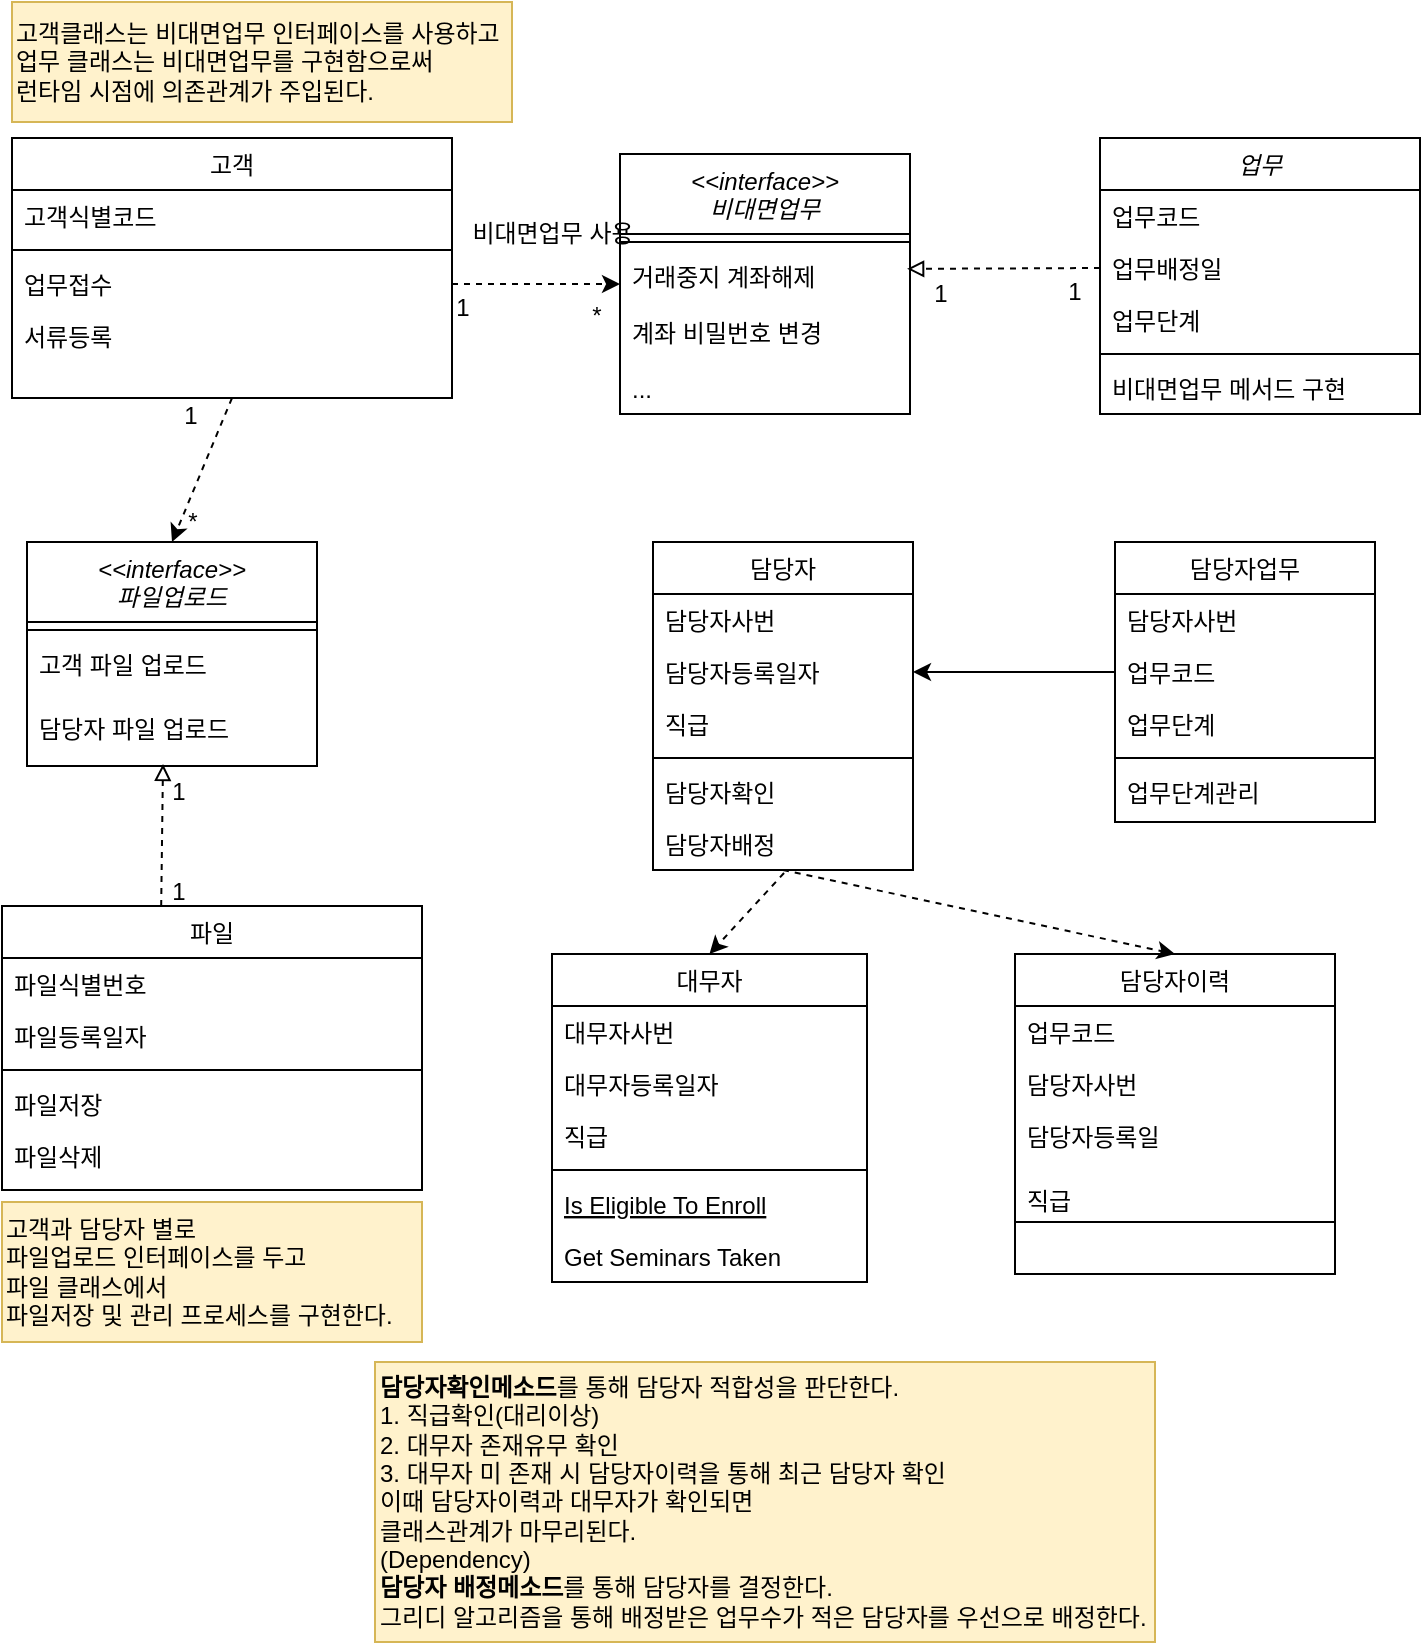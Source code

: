 <mxfile version="22.1.11" type="github">
  <diagram id="C5RBs43oDa-KdzZeNtuy" name="Page-1">
    <mxGraphModel dx="1194" dy="798" grid="1" gridSize="10" guides="1" tooltips="1" connect="1" arrows="1" fold="1" page="1" pageScale="1" pageWidth="827" pageHeight="1169" math="0" shadow="0">
      <root>
        <mxCell id="WIyWlLk6GJQsqaUBKTNV-0" />
        <mxCell id="WIyWlLk6GJQsqaUBKTNV-1" parent="WIyWlLk6GJQsqaUBKTNV-0" />
        <mxCell id="zkfFHV4jXpPFQw0GAbJ--0" value="업무" style="swimlane;fontStyle=2;align=center;verticalAlign=top;childLayout=stackLayout;horizontal=1;startSize=26;horizontalStack=0;resizeParent=1;resizeLast=0;collapsible=1;marginBottom=0;rounded=0;shadow=0;strokeWidth=1;" parent="WIyWlLk6GJQsqaUBKTNV-1" vertex="1">
          <mxGeometry x="564" y="78" width="160" height="138" as="geometry">
            <mxRectangle x="230" y="140" width="160" height="26" as="alternateBounds" />
          </mxGeometry>
        </mxCell>
        <mxCell id="zkfFHV4jXpPFQw0GAbJ--1" value="업무코드" style="text;align=left;verticalAlign=top;spacingLeft=4;spacingRight=4;overflow=hidden;rotatable=0;points=[[0,0.5],[1,0.5]];portConstraint=eastwest;" parent="zkfFHV4jXpPFQw0GAbJ--0" vertex="1">
          <mxGeometry y="26" width="160" height="26" as="geometry" />
        </mxCell>
        <mxCell id="zkfFHV4jXpPFQw0GAbJ--2" value="업무배정일" style="text;align=left;verticalAlign=top;spacingLeft=4;spacingRight=4;overflow=hidden;rotatable=0;points=[[0,0.5],[1,0.5]];portConstraint=eastwest;rounded=0;shadow=0;html=0;" parent="zkfFHV4jXpPFQw0GAbJ--0" vertex="1">
          <mxGeometry y="52" width="160" height="26" as="geometry" />
        </mxCell>
        <mxCell id="zkfFHV4jXpPFQw0GAbJ--3" value="업무단계" style="text;align=left;verticalAlign=top;spacingLeft=4;spacingRight=4;overflow=hidden;rotatable=0;points=[[0,0.5],[1,0.5]];portConstraint=eastwest;rounded=0;shadow=0;html=0;" parent="zkfFHV4jXpPFQw0GAbJ--0" vertex="1">
          <mxGeometry y="78" width="160" height="26" as="geometry" />
        </mxCell>
        <mxCell id="zkfFHV4jXpPFQw0GAbJ--4" value="" style="line;html=1;strokeWidth=1;align=left;verticalAlign=middle;spacingTop=-1;spacingLeft=3;spacingRight=3;rotatable=0;labelPosition=right;points=[];portConstraint=eastwest;" parent="zkfFHV4jXpPFQw0GAbJ--0" vertex="1">
          <mxGeometry y="104" width="160" height="8" as="geometry" />
        </mxCell>
        <mxCell id="zkfFHV4jXpPFQw0GAbJ--5" value="비대면업무 메서드 구현" style="text;align=left;verticalAlign=top;spacingLeft=4;spacingRight=4;overflow=hidden;rotatable=0;points=[[0,0.5],[1,0.5]];portConstraint=eastwest;" parent="zkfFHV4jXpPFQw0GAbJ--0" vertex="1">
          <mxGeometry y="112" width="160" height="26" as="geometry" />
        </mxCell>
        <mxCell id="zkfFHV4jXpPFQw0GAbJ--6" value="파일" style="swimlane;fontStyle=0;align=center;verticalAlign=top;childLayout=stackLayout;horizontal=1;startSize=26;horizontalStack=0;resizeParent=1;resizeLast=0;collapsible=1;marginBottom=0;rounded=0;shadow=0;strokeWidth=1;" parent="WIyWlLk6GJQsqaUBKTNV-1" vertex="1">
          <mxGeometry x="15" y="462" width="210" height="142" as="geometry">
            <mxRectangle x="130" y="380" width="160" height="26" as="alternateBounds" />
          </mxGeometry>
        </mxCell>
        <mxCell id="zkfFHV4jXpPFQw0GAbJ--7" value="파일식별번호" style="text;align=left;verticalAlign=top;spacingLeft=4;spacingRight=4;overflow=hidden;rotatable=0;points=[[0,0.5],[1,0.5]];portConstraint=eastwest;" parent="zkfFHV4jXpPFQw0GAbJ--6" vertex="1">
          <mxGeometry y="26" width="210" height="26" as="geometry" />
        </mxCell>
        <mxCell id="zkfFHV4jXpPFQw0GAbJ--8" value="파일등록일자" style="text;align=left;verticalAlign=top;spacingLeft=4;spacingRight=4;overflow=hidden;rotatable=0;points=[[0,0.5],[1,0.5]];portConstraint=eastwest;rounded=0;shadow=0;html=0;" parent="zkfFHV4jXpPFQw0GAbJ--6" vertex="1">
          <mxGeometry y="52" width="210" height="26" as="geometry" />
        </mxCell>
        <mxCell id="zkfFHV4jXpPFQw0GAbJ--9" value="" style="line;html=1;strokeWidth=1;align=left;verticalAlign=middle;spacingTop=-1;spacingLeft=3;spacingRight=3;rotatable=0;labelPosition=right;points=[];portConstraint=eastwest;" parent="zkfFHV4jXpPFQw0GAbJ--6" vertex="1">
          <mxGeometry y="78" width="210" height="8" as="geometry" />
        </mxCell>
        <mxCell id="zkfFHV4jXpPFQw0GAbJ--10" value="파일저장" style="text;align=left;verticalAlign=top;spacingLeft=4;spacingRight=4;overflow=hidden;rotatable=0;points=[[0,0.5],[1,0.5]];portConstraint=eastwest;fontStyle=0" parent="zkfFHV4jXpPFQw0GAbJ--6" vertex="1">
          <mxGeometry y="86" width="210" height="26" as="geometry" />
        </mxCell>
        <mxCell id="zkfFHV4jXpPFQw0GAbJ--11" value="파일삭제" style="text;align=left;verticalAlign=top;spacingLeft=4;spacingRight=4;overflow=hidden;rotatable=0;points=[[0,0.5],[1,0.5]];portConstraint=eastwest;" parent="zkfFHV4jXpPFQw0GAbJ--6" vertex="1">
          <mxGeometry y="112" width="210" height="26" as="geometry" />
        </mxCell>
        <mxCell id="zkfFHV4jXpPFQw0GAbJ--13" value="담당자이력" style="swimlane;fontStyle=0;align=center;verticalAlign=top;childLayout=stackLayout;horizontal=1;startSize=26;horizontalStack=0;resizeParent=1;resizeLast=0;collapsible=1;marginBottom=0;rounded=0;shadow=0;strokeWidth=1;" parent="WIyWlLk6GJQsqaUBKTNV-1" vertex="1">
          <mxGeometry x="521.5" y="486" width="160" height="160" as="geometry">
            <mxRectangle x="340" y="380" width="170" height="26" as="alternateBounds" />
          </mxGeometry>
        </mxCell>
        <mxCell id="zkfFHV4jXpPFQw0GAbJ--14" value="업무코드" style="text;align=left;verticalAlign=top;spacingLeft=4;spacingRight=4;overflow=hidden;rotatable=0;points=[[0,0.5],[1,0.5]];portConstraint=eastwest;" parent="zkfFHV4jXpPFQw0GAbJ--13" vertex="1">
          <mxGeometry y="26" width="160" height="26" as="geometry" />
        </mxCell>
        <mxCell id="fTCJYqOAzkWOMCg7mj_o-12" value="담당자사번" style="text;align=left;verticalAlign=top;spacingLeft=4;spacingRight=4;overflow=hidden;rotatable=0;points=[[0,0.5],[1,0.5]];portConstraint=eastwest;" vertex="1" parent="zkfFHV4jXpPFQw0GAbJ--13">
          <mxGeometry y="52" width="160" height="26" as="geometry" />
        </mxCell>
        <mxCell id="fTCJYqOAzkWOMCg7mj_o-13" value="담당자등록일" style="text;align=left;verticalAlign=top;spacingLeft=4;spacingRight=4;overflow=hidden;rotatable=0;points=[[0,0.5],[1,0.5]];portConstraint=eastwest;" vertex="1" parent="zkfFHV4jXpPFQw0GAbJ--13">
          <mxGeometry y="78" width="160" height="32" as="geometry" />
        </mxCell>
        <mxCell id="fTCJYqOAzkWOMCg7mj_o-15" value="직급" style="text;align=left;verticalAlign=top;spacingLeft=4;spacingRight=4;overflow=hidden;rotatable=0;points=[[0,0.5],[1,0.5]];portConstraint=eastwest;" vertex="1" parent="zkfFHV4jXpPFQw0GAbJ--13">
          <mxGeometry y="110" width="160" height="20" as="geometry" />
        </mxCell>
        <mxCell id="zkfFHV4jXpPFQw0GAbJ--15" value="" style="line;html=1;strokeWidth=1;align=left;verticalAlign=middle;spacingTop=-1;spacingLeft=3;spacingRight=3;rotatable=0;labelPosition=right;points=[];portConstraint=eastwest;" parent="zkfFHV4jXpPFQw0GAbJ--13" vertex="1">
          <mxGeometry y="130" width="160" height="8" as="geometry" />
        </mxCell>
        <mxCell id="zkfFHV4jXpPFQw0GAbJ--17" value="고객" style="swimlane;fontStyle=0;align=center;verticalAlign=top;childLayout=stackLayout;horizontal=1;startSize=26;horizontalStack=0;resizeParent=1;resizeLast=0;collapsible=1;marginBottom=0;rounded=0;shadow=0;strokeWidth=1;" parent="WIyWlLk6GJQsqaUBKTNV-1" vertex="1">
          <mxGeometry x="20" y="78" width="220" height="130" as="geometry">
            <mxRectangle x="550" y="140" width="160" height="26" as="alternateBounds" />
          </mxGeometry>
        </mxCell>
        <mxCell id="zkfFHV4jXpPFQw0GAbJ--18" value="고객식별코드" style="text;align=left;verticalAlign=top;spacingLeft=4;spacingRight=4;overflow=hidden;rotatable=0;points=[[0,0.5],[1,0.5]];portConstraint=eastwest;" parent="zkfFHV4jXpPFQw0GAbJ--17" vertex="1">
          <mxGeometry y="26" width="220" height="26" as="geometry" />
        </mxCell>
        <mxCell id="zkfFHV4jXpPFQw0GAbJ--23" value="" style="line;html=1;strokeWidth=1;align=left;verticalAlign=middle;spacingTop=-1;spacingLeft=3;spacingRight=3;rotatable=0;labelPosition=right;points=[];portConstraint=eastwest;" parent="zkfFHV4jXpPFQw0GAbJ--17" vertex="1">
          <mxGeometry y="52" width="220" height="8" as="geometry" />
        </mxCell>
        <mxCell id="zkfFHV4jXpPFQw0GAbJ--24" value="업무접수" style="text;align=left;verticalAlign=top;spacingLeft=4;spacingRight=4;overflow=hidden;rotatable=0;points=[[0,0.5],[1,0.5]];portConstraint=eastwest;" parent="zkfFHV4jXpPFQw0GAbJ--17" vertex="1">
          <mxGeometry y="60" width="220" height="26" as="geometry" />
        </mxCell>
        <mxCell id="zkfFHV4jXpPFQw0GAbJ--25" value="서류등록" style="text;align=left;verticalAlign=top;spacingLeft=4;spacingRight=4;overflow=hidden;rotatable=0;points=[[0,0.5],[1,0.5]];portConstraint=eastwest;" parent="zkfFHV4jXpPFQw0GAbJ--17" vertex="1">
          <mxGeometry y="86" width="220" height="26" as="geometry" />
        </mxCell>
        <mxCell id="fTCJYqOAzkWOMCg7mj_o-5" value="담당자" style="swimlane;fontStyle=0;align=center;verticalAlign=top;childLayout=stackLayout;horizontal=1;startSize=26;horizontalStack=0;resizeParent=1;resizeLast=0;collapsible=1;marginBottom=0;rounded=0;shadow=0;strokeWidth=1;" vertex="1" parent="WIyWlLk6GJQsqaUBKTNV-1">
          <mxGeometry x="340.5" y="280" width="130" height="164" as="geometry">
            <mxRectangle x="130" y="380" width="160" height="26" as="alternateBounds" />
          </mxGeometry>
        </mxCell>
        <mxCell id="fTCJYqOAzkWOMCg7mj_o-6" value="담당자사번" style="text;align=left;verticalAlign=top;spacingLeft=4;spacingRight=4;overflow=hidden;rotatable=0;points=[[0,0.5],[1,0.5]];portConstraint=eastwest;" vertex="1" parent="fTCJYqOAzkWOMCg7mj_o-5">
          <mxGeometry y="26" width="130" height="26" as="geometry" />
        </mxCell>
        <mxCell id="fTCJYqOAzkWOMCg7mj_o-7" value="담당자등록일자" style="text;align=left;verticalAlign=top;spacingLeft=4;spacingRight=4;overflow=hidden;rotatable=0;points=[[0,0.5],[1,0.5]];portConstraint=eastwest;rounded=0;shadow=0;html=0;" vertex="1" parent="fTCJYqOAzkWOMCg7mj_o-5">
          <mxGeometry y="52" width="130" height="26" as="geometry" />
        </mxCell>
        <mxCell id="fTCJYqOAzkWOMCg7mj_o-11" value="직급" style="text;align=left;verticalAlign=top;spacingLeft=4;spacingRight=4;overflow=hidden;rotatable=0;points=[[0,0.5],[1,0.5]];portConstraint=eastwest;rounded=0;shadow=0;html=0;" vertex="1" parent="fTCJYqOAzkWOMCg7mj_o-5">
          <mxGeometry y="78" width="130" height="26" as="geometry" />
        </mxCell>
        <mxCell id="fTCJYqOAzkWOMCg7mj_o-8" value="" style="line;html=1;strokeWidth=1;align=left;verticalAlign=middle;spacingTop=-1;spacingLeft=3;spacingRight=3;rotatable=0;labelPosition=right;points=[];portConstraint=eastwest;" vertex="1" parent="fTCJYqOAzkWOMCg7mj_o-5">
          <mxGeometry y="104" width="130" height="8" as="geometry" />
        </mxCell>
        <mxCell id="fTCJYqOAzkWOMCg7mj_o-9" value="담당자확인" style="text;align=left;verticalAlign=top;spacingLeft=4;spacingRight=4;overflow=hidden;rotatable=0;points=[[0,0.5],[1,0.5]];portConstraint=eastwest;fontStyle=0" vertex="1" parent="fTCJYqOAzkWOMCg7mj_o-5">
          <mxGeometry y="112" width="130" height="26" as="geometry" />
        </mxCell>
        <mxCell id="fTCJYqOAzkWOMCg7mj_o-67" value="담당자배정" style="text;align=left;verticalAlign=top;spacingLeft=4;spacingRight=4;overflow=hidden;rotatable=0;points=[[0,0.5],[1,0.5]];portConstraint=eastwest;fontStyle=0" vertex="1" parent="fTCJYqOAzkWOMCg7mj_o-5">
          <mxGeometry y="138" width="130" height="26" as="geometry" />
        </mxCell>
        <mxCell id="fTCJYqOAzkWOMCg7mj_o-16" value="대무자" style="swimlane;fontStyle=0;align=center;verticalAlign=top;childLayout=stackLayout;horizontal=1;startSize=26;horizontalStack=0;resizeParent=1;resizeLast=0;collapsible=1;marginBottom=0;rounded=0;shadow=0;strokeWidth=1;" vertex="1" parent="WIyWlLk6GJQsqaUBKTNV-1">
          <mxGeometry x="290" y="486" width="157.5" height="164" as="geometry">
            <mxRectangle x="130" y="380" width="160" height="26" as="alternateBounds" />
          </mxGeometry>
        </mxCell>
        <mxCell id="fTCJYqOAzkWOMCg7mj_o-17" value="대무자사번" style="text;align=left;verticalAlign=top;spacingLeft=4;spacingRight=4;overflow=hidden;rotatable=0;points=[[0,0.5],[1,0.5]];portConstraint=eastwest;" vertex="1" parent="fTCJYqOAzkWOMCg7mj_o-16">
          <mxGeometry y="26" width="157.5" height="26" as="geometry" />
        </mxCell>
        <mxCell id="fTCJYqOAzkWOMCg7mj_o-18" value="대무자등록일자" style="text;align=left;verticalAlign=top;spacingLeft=4;spacingRight=4;overflow=hidden;rotatable=0;points=[[0,0.5],[1,0.5]];portConstraint=eastwest;rounded=0;shadow=0;html=0;" vertex="1" parent="fTCJYqOAzkWOMCg7mj_o-16">
          <mxGeometry y="52" width="157.5" height="26" as="geometry" />
        </mxCell>
        <mxCell id="fTCJYqOAzkWOMCg7mj_o-19" value="직급" style="text;align=left;verticalAlign=top;spacingLeft=4;spacingRight=4;overflow=hidden;rotatable=0;points=[[0,0.5],[1,0.5]];portConstraint=eastwest;rounded=0;shadow=0;html=0;" vertex="1" parent="fTCJYqOAzkWOMCg7mj_o-16">
          <mxGeometry y="78" width="157.5" height="26" as="geometry" />
        </mxCell>
        <mxCell id="fTCJYqOAzkWOMCg7mj_o-20" value="" style="line;html=1;strokeWidth=1;align=left;verticalAlign=middle;spacingTop=-1;spacingLeft=3;spacingRight=3;rotatable=0;labelPosition=right;points=[];portConstraint=eastwest;" vertex="1" parent="fTCJYqOAzkWOMCg7mj_o-16">
          <mxGeometry y="104" width="157.5" height="8" as="geometry" />
        </mxCell>
        <mxCell id="fTCJYqOAzkWOMCg7mj_o-21" value="Is Eligible To Enroll" style="text;align=left;verticalAlign=top;spacingLeft=4;spacingRight=4;overflow=hidden;rotatable=0;points=[[0,0.5],[1,0.5]];portConstraint=eastwest;fontStyle=4" vertex="1" parent="fTCJYqOAzkWOMCg7mj_o-16">
          <mxGeometry y="112" width="157.5" height="26" as="geometry" />
        </mxCell>
        <mxCell id="fTCJYqOAzkWOMCg7mj_o-22" value="Get Seminars Taken" style="text;align=left;verticalAlign=top;spacingLeft=4;spacingRight=4;overflow=hidden;rotatable=0;points=[[0,0.5],[1,0.5]];portConstraint=eastwest;" vertex="1" parent="fTCJYqOAzkWOMCg7mj_o-16">
          <mxGeometry y="138" width="157.5" height="26" as="geometry" />
        </mxCell>
        <mxCell id="fTCJYqOAzkWOMCg7mj_o-23" value="담당자업무" style="swimlane;fontStyle=0;align=center;verticalAlign=top;childLayout=stackLayout;horizontal=1;startSize=26;horizontalStack=0;resizeParent=1;resizeLast=0;collapsible=1;marginBottom=0;rounded=0;shadow=0;strokeWidth=1;" vertex="1" parent="WIyWlLk6GJQsqaUBKTNV-1">
          <mxGeometry x="571.5" y="280" width="130" height="140" as="geometry">
            <mxRectangle x="130" y="380" width="160" height="26" as="alternateBounds" />
          </mxGeometry>
        </mxCell>
        <mxCell id="fTCJYqOAzkWOMCg7mj_o-24" value="담당자사번" style="text;align=left;verticalAlign=top;spacingLeft=4;spacingRight=4;overflow=hidden;rotatable=0;points=[[0,0.5],[1,0.5]];portConstraint=eastwest;" vertex="1" parent="fTCJYqOAzkWOMCg7mj_o-23">
          <mxGeometry y="26" width="130" height="26" as="geometry" />
        </mxCell>
        <mxCell id="fTCJYqOAzkWOMCg7mj_o-25" value="업무코드" style="text;align=left;verticalAlign=top;spacingLeft=4;spacingRight=4;overflow=hidden;rotatable=0;points=[[0,0.5],[1,0.5]];portConstraint=eastwest;rounded=0;shadow=0;html=0;" vertex="1" parent="fTCJYqOAzkWOMCg7mj_o-23">
          <mxGeometry y="52" width="130" height="26" as="geometry" />
        </mxCell>
        <mxCell id="fTCJYqOAzkWOMCg7mj_o-26" value="업무단계" style="text;align=left;verticalAlign=top;spacingLeft=4;spacingRight=4;overflow=hidden;rotatable=0;points=[[0,0.5],[1,0.5]];portConstraint=eastwest;rounded=0;shadow=0;html=0;" vertex="1" parent="fTCJYqOAzkWOMCg7mj_o-23">
          <mxGeometry y="78" width="130" height="26" as="geometry" />
        </mxCell>
        <mxCell id="fTCJYqOAzkWOMCg7mj_o-27" value="" style="line;html=1;strokeWidth=1;align=left;verticalAlign=middle;spacingTop=-1;spacingLeft=3;spacingRight=3;rotatable=0;labelPosition=right;points=[];portConstraint=eastwest;" vertex="1" parent="fTCJYqOAzkWOMCg7mj_o-23">
          <mxGeometry y="104" width="130" height="8" as="geometry" />
        </mxCell>
        <mxCell id="fTCJYqOAzkWOMCg7mj_o-28" value="업무단계관리" style="text;align=left;verticalAlign=top;spacingLeft=4;spacingRight=4;overflow=hidden;rotatable=0;points=[[0,0.5],[1,0.5]];portConstraint=eastwest;fontStyle=0" vertex="1" parent="fTCJYqOAzkWOMCg7mj_o-23">
          <mxGeometry y="112" width="130" height="26" as="geometry" />
        </mxCell>
        <mxCell id="fTCJYqOAzkWOMCg7mj_o-30" style="rounded=0;orthogonalLoop=1;jettySize=auto;html=1;entryX=0.5;entryY=0;entryDx=0;entryDy=0;dashed=1;exitX=0.5;exitY=1;exitDx=0;exitDy=0;" edge="1" parent="WIyWlLk6GJQsqaUBKTNV-1" source="fTCJYqOAzkWOMCg7mj_o-5" target="zkfFHV4jXpPFQw0GAbJ--13">
          <mxGeometry relative="1" as="geometry">
            <mxPoint x="295.06" y="458.988" as="sourcePoint" />
          </mxGeometry>
        </mxCell>
        <mxCell id="fTCJYqOAzkWOMCg7mj_o-32" style="rounded=0;orthogonalLoop=1;jettySize=auto;html=1;exitX=0.504;exitY=1.058;exitDx=0;exitDy=0;entryX=0.5;entryY=0;entryDx=0;entryDy=0;dashed=1;exitPerimeter=0;" edge="1" parent="WIyWlLk6GJQsqaUBKTNV-1" source="fTCJYqOAzkWOMCg7mj_o-67" target="fTCJYqOAzkWOMCg7mj_o-16">
          <mxGeometry relative="1" as="geometry">
            <mxPoint x="295.06" y="458.988" as="sourcePoint" />
          </mxGeometry>
        </mxCell>
        <mxCell id="fTCJYqOAzkWOMCg7mj_o-33" value="&lt;b&gt;담당자확인메소드&lt;/b&gt;를 통해 담당자 적합성을 판단한다.&lt;br&gt;1. 직급확인(대리이상)&lt;br&gt;2. 대무자 존재유무 확인&lt;br&gt;3. 대무자 미 존재 시 담당자이력을 통해 최근 담당자 확인&lt;br&gt;이때 담당자이력과 대무자가 확인되면 &lt;br&gt;클래스관계가 마무리된다.&lt;br&gt;(Dependency)&lt;br&gt;&lt;b&gt;담당자 배정메소드&lt;/b&gt;를 통해 담당자를 결정한다.&lt;br&gt;그리디 알고리즘을 통해 배정받은 업무수가 적은 담당자를 우선으로 배정한다." style="text;html=1;align=left;verticalAlign=middle;resizable=0;points=[];autosize=1;strokeColor=#d6b656;fillColor=#fff2cc;" vertex="1" parent="WIyWlLk6GJQsqaUBKTNV-1">
          <mxGeometry x="201.5" y="690" width="390" height="140" as="geometry" />
        </mxCell>
        <mxCell id="fTCJYqOAzkWOMCg7mj_o-34" value="&lt;&lt;interface&gt;&gt;&#xa;비대면업무" style="swimlane;fontStyle=2;align=center;verticalAlign=top;childLayout=stackLayout;horizontal=1;startSize=40;horizontalStack=0;resizeParent=1;resizeLast=0;collapsible=1;marginBottom=0;rounded=0;shadow=0;strokeWidth=1;" vertex="1" parent="WIyWlLk6GJQsqaUBKTNV-1">
          <mxGeometry x="324" y="86" width="145" height="130" as="geometry">
            <mxRectangle x="230" y="140" width="160" height="26" as="alternateBounds" />
          </mxGeometry>
        </mxCell>
        <mxCell id="fTCJYqOAzkWOMCg7mj_o-38" value="" style="line;html=1;strokeWidth=1;align=left;verticalAlign=middle;spacingTop=-1;spacingLeft=3;spacingRight=3;rotatable=0;labelPosition=right;points=[];portConstraint=eastwest;" vertex="1" parent="fTCJYqOAzkWOMCg7mj_o-34">
          <mxGeometry y="40" width="145" height="8" as="geometry" />
        </mxCell>
        <mxCell id="fTCJYqOAzkWOMCg7mj_o-39" value="거래중지 계좌해제&#xa;&#xa;계좌 비밀번호 변경&#xa; &#xa;..." style="text;align=left;verticalAlign=top;spacingLeft=4;spacingRight=4;overflow=hidden;rotatable=0;points=[[0,0.5],[1,0.5]];portConstraint=eastwest;" vertex="1" parent="fTCJYqOAzkWOMCg7mj_o-34">
          <mxGeometry y="48" width="145" height="82" as="geometry" />
        </mxCell>
        <mxCell id="fTCJYqOAzkWOMCg7mj_o-40" style="rounded=0;orthogonalLoop=1;jettySize=auto;html=1;exitX=1;exitY=0.5;exitDx=0;exitDy=0;entryX=0;entryY=0.5;entryDx=0;entryDy=0;dashed=1;" edge="1" parent="WIyWlLk6GJQsqaUBKTNV-1" source="zkfFHV4jXpPFQw0GAbJ--24" target="fTCJYqOAzkWOMCg7mj_o-34">
          <mxGeometry relative="1" as="geometry" />
        </mxCell>
        <mxCell id="fTCJYqOAzkWOMCg7mj_o-41" value="비대면업무 사용" style="text;html=1;align=center;verticalAlign=middle;resizable=0;points=[];autosize=1;strokeColor=none;fillColor=none;" vertex="1" parent="WIyWlLk6GJQsqaUBKTNV-1">
          <mxGeometry x="240" y="111" width="100" height="30" as="geometry" />
        </mxCell>
        <mxCell id="fTCJYqOAzkWOMCg7mj_o-43" style="rounded=0;orthogonalLoop=1;jettySize=auto;html=1;exitX=0;exitY=0.5;exitDx=0;exitDy=0;entryX=0.99;entryY=0.115;entryDx=0;entryDy=0;entryPerimeter=0;endArrow=block;endFill=0;dashed=1;" edge="1" parent="WIyWlLk6GJQsqaUBKTNV-1" source="zkfFHV4jXpPFQw0GAbJ--2" target="fTCJYqOAzkWOMCg7mj_o-39">
          <mxGeometry relative="1" as="geometry">
            <mxPoint x="428.56" y="150.006" as="targetPoint" />
          </mxGeometry>
        </mxCell>
        <mxCell id="fTCJYqOAzkWOMCg7mj_o-44" value="고객클래스는 비대면업무 인터페이스를 사용하고&lt;br&gt;업무 클래스는 비대면업무를 구현함으로써&lt;br&gt;런타임 시점에 의존관계가 주입된다." style="text;html=1;align=left;verticalAlign=middle;resizable=0;points=[];autosize=1;strokeColor=#d6b656;fillColor=#fff2cc;" vertex="1" parent="WIyWlLk6GJQsqaUBKTNV-1">
          <mxGeometry x="20" y="10" width="250" height="60" as="geometry" />
        </mxCell>
        <mxCell id="fTCJYqOAzkWOMCg7mj_o-45" value="1" style="text;html=1;align=center;verticalAlign=middle;resizable=0;points=[];autosize=1;strokeColor=none;fillColor=none;" vertex="1" parent="WIyWlLk6GJQsqaUBKTNV-1">
          <mxGeometry x="230" y="148" width="30" height="30" as="geometry" />
        </mxCell>
        <mxCell id="fTCJYqOAzkWOMCg7mj_o-46" value="*" style="text;html=1;align=center;verticalAlign=middle;resizable=0;points=[];autosize=1;strokeColor=none;fillColor=none;" vertex="1" parent="WIyWlLk6GJQsqaUBKTNV-1">
          <mxGeometry x="297" y="152" width="30" height="30" as="geometry" />
        </mxCell>
        <mxCell id="fTCJYqOAzkWOMCg7mj_o-48" value="1" style="text;html=1;align=center;verticalAlign=middle;resizable=0;points=[];autosize=1;strokeColor=none;fillColor=none;" vertex="1" parent="WIyWlLk6GJQsqaUBKTNV-1">
          <mxGeometry x="469" y="141" width="30" height="30" as="geometry" />
        </mxCell>
        <mxCell id="fTCJYqOAzkWOMCg7mj_o-49" value="1" style="text;html=1;align=center;verticalAlign=middle;resizable=0;points=[];autosize=1;strokeColor=none;fillColor=none;" vertex="1" parent="WIyWlLk6GJQsqaUBKTNV-1">
          <mxGeometry x="536" y="140" width="30" height="30" as="geometry" />
        </mxCell>
        <mxCell id="fTCJYqOAzkWOMCg7mj_o-51" value="&lt;&lt;interface&gt;&gt;&#xa;파일업로드" style="swimlane;fontStyle=2;align=center;verticalAlign=top;childLayout=stackLayout;horizontal=1;startSize=40;horizontalStack=0;resizeParent=1;resizeLast=0;collapsible=1;marginBottom=0;rounded=0;shadow=0;strokeWidth=1;" vertex="1" parent="WIyWlLk6GJQsqaUBKTNV-1">
          <mxGeometry x="27.5" y="280" width="145" height="112" as="geometry">
            <mxRectangle x="230" y="140" width="160" height="26" as="alternateBounds" />
          </mxGeometry>
        </mxCell>
        <mxCell id="fTCJYqOAzkWOMCg7mj_o-52" value="" style="line;html=1;strokeWidth=1;align=left;verticalAlign=middle;spacingTop=-1;spacingLeft=3;spacingRight=3;rotatable=0;labelPosition=right;points=[];portConstraint=eastwest;" vertex="1" parent="fTCJYqOAzkWOMCg7mj_o-51">
          <mxGeometry y="40" width="145" height="8" as="geometry" />
        </mxCell>
        <mxCell id="fTCJYqOAzkWOMCg7mj_o-53" value="고객 파일 업로드" style="text;align=left;verticalAlign=top;spacingLeft=4;spacingRight=4;overflow=hidden;rotatable=0;points=[[0,0.5],[1,0.5]];portConstraint=eastwest;" vertex="1" parent="fTCJYqOAzkWOMCg7mj_o-51">
          <mxGeometry y="48" width="145" height="32" as="geometry" />
        </mxCell>
        <mxCell id="fTCJYqOAzkWOMCg7mj_o-58" value="담당자 파일 업로드" style="text;align=left;verticalAlign=top;spacingLeft=4;spacingRight=4;overflow=hidden;rotatable=0;points=[[0,0.5],[1,0.5]];portConstraint=eastwest;" vertex="1" parent="fTCJYqOAzkWOMCg7mj_o-51">
          <mxGeometry y="80" width="145" height="32" as="geometry" />
        </mxCell>
        <mxCell id="fTCJYqOAzkWOMCg7mj_o-55" style="rounded=0;orthogonalLoop=1;jettySize=auto;html=1;exitX=0.5;exitY=1;exitDx=0;exitDy=0;entryX=0.5;entryY=0;entryDx=0;entryDy=0;dashed=1;" edge="1" parent="WIyWlLk6GJQsqaUBKTNV-1" source="zkfFHV4jXpPFQw0GAbJ--17" target="fTCJYqOAzkWOMCg7mj_o-51">
          <mxGeometry relative="1" as="geometry">
            <mxPoint x="85" y="240" as="sourcePoint" />
            <mxPoint x="180" y="240" as="targetPoint" />
          </mxGeometry>
        </mxCell>
        <mxCell id="fTCJYqOAzkWOMCg7mj_o-56" value="1" style="text;html=1;align=center;verticalAlign=middle;resizable=0;points=[];autosize=1;strokeColor=none;fillColor=none;" vertex="1" parent="WIyWlLk6GJQsqaUBKTNV-1">
          <mxGeometry x="94" y="202" width="30" height="30" as="geometry" />
        </mxCell>
        <mxCell id="fTCJYqOAzkWOMCg7mj_o-57" value="*" style="text;html=1;align=center;verticalAlign=middle;resizable=0;points=[];autosize=1;strokeColor=none;fillColor=none;" vertex="1" parent="WIyWlLk6GJQsqaUBKTNV-1">
          <mxGeometry x="95" y="255" width="30" height="30" as="geometry" />
        </mxCell>
        <mxCell id="fTCJYqOAzkWOMCg7mj_o-59" style="rounded=0;orthogonalLoop=1;jettySize=auto;html=1;entryX=0.469;entryY=1;entryDx=0;entryDy=0;entryPerimeter=0;endArrow=block;endFill=0;dashed=1;exitX=0.379;exitY=0.007;exitDx=0;exitDy=0;exitPerimeter=0;" edge="1" parent="WIyWlLk6GJQsqaUBKTNV-1">
          <mxGeometry relative="1" as="geometry">
            <mxPoint x="94.59" y="461.994" as="sourcePoint" />
            <mxPoint x="95.505" y="391" as="targetPoint" />
          </mxGeometry>
        </mxCell>
        <mxCell id="fTCJYqOAzkWOMCg7mj_o-60" value="1" style="text;html=1;align=center;verticalAlign=middle;resizable=0;points=[];autosize=1;strokeColor=none;fillColor=none;" vertex="1" parent="WIyWlLk6GJQsqaUBKTNV-1">
          <mxGeometry x="88" y="390" width="30" height="30" as="geometry" />
        </mxCell>
        <mxCell id="fTCJYqOAzkWOMCg7mj_o-61" value="1" style="text;html=1;align=center;verticalAlign=middle;resizable=0;points=[];autosize=1;strokeColor=none;fillColor=none;" vertex="1" parent="WIyWlLk6GJQsqaUBKTNV-1">
          <mxGeometry x="88" y="440" width="30" height="30" as="geometry" />
        </mxCell>
        <mxCell id="fTCJYqOAzkWOMCg7mj_o-63" style="rounded=0;orthogonalLoop=1;jettySize=auto;html=1;exitX=0;exitY=0.5;exitDx=0;exitDy=0;entryX=1;entryY=0.5;entryDx=0;entryDy=0;" edge="1" parent="WIyWlLk6GJQsqaUBKTNV-1" source="fTCJYqOAzkWOMCg7mj_o-25" target="fTCJYqOAzkWOMCg7mj_o-7">
          <mxGeometry relative="1" as="geometry" />
        </mxCell>
        <mxCell id="fTCJYqOAzkWOMCg7mj_o-62" value="고객과 담당자 별로&lt;br&gt;파일업로드 인터페이스를 두고&lt;br&gt;파일 클래스에서 &lt;br&gt;파일저장 및 관리 프로세스를 구현한다." style="text;html=1;align=left;verticalAlign=middle;resizable=0;points=[];autosize=1;strokeColor=#d6b656;fillColor=#fff2cc;" vertex="1" parent="WIyWlLk6GJQsqaUBKTNV-1">
          <mxGeometry x="15" y="610" width="210" height="70" as="geometry" />
        </mxCell>
      </root>
    </mxGraphModel>
  </diagram>
</mxfile>
